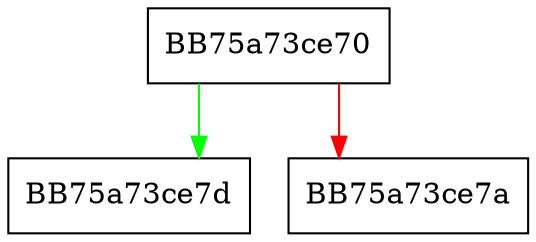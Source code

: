 digraph HipsRuleSupportsInvolvedDocument {
  node [shape="box"];
  graph [splines=ortho];
  BB75a73ce70 -> BB75a73ce7d [color="green"];
  BB75a73ce70 -> BB75a73ce7a [color="red"];
}